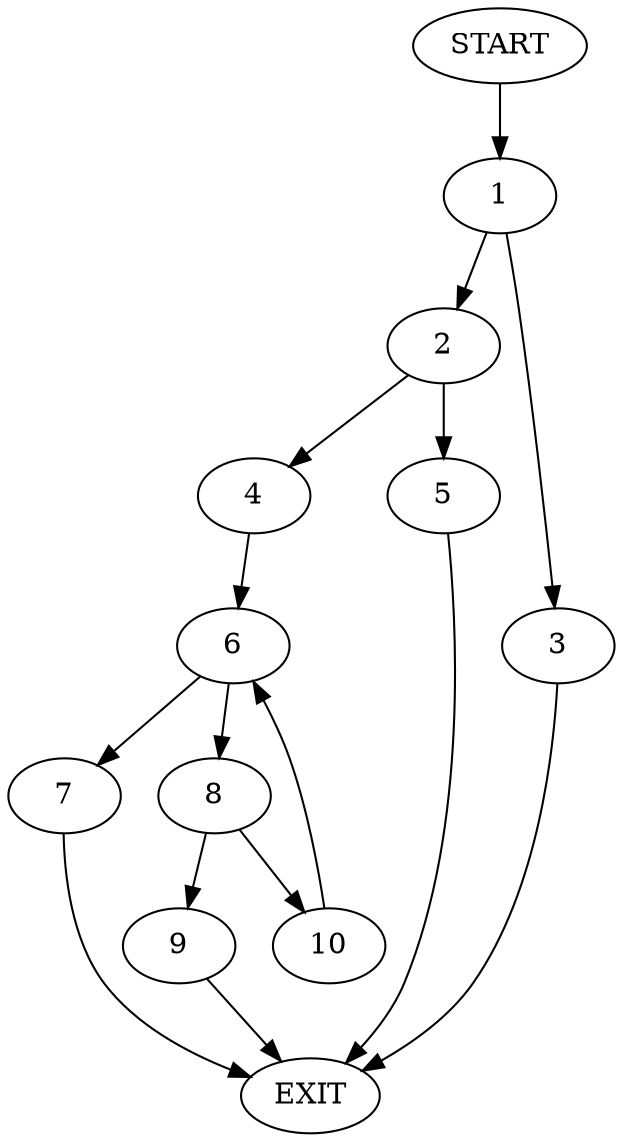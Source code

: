digraph {
0 [label="START"]
11 [label="EXIT"]
0 -> 1
1 -> 2
1 -> 3
3 -> 11
2 -> 4
2 -> 5
5 -> 11
4 -> 6
6 -> 7
6 -> 8
7 -> 11
8 -> 9
8 -> 10
10 -> 6
9 -> 11
}
